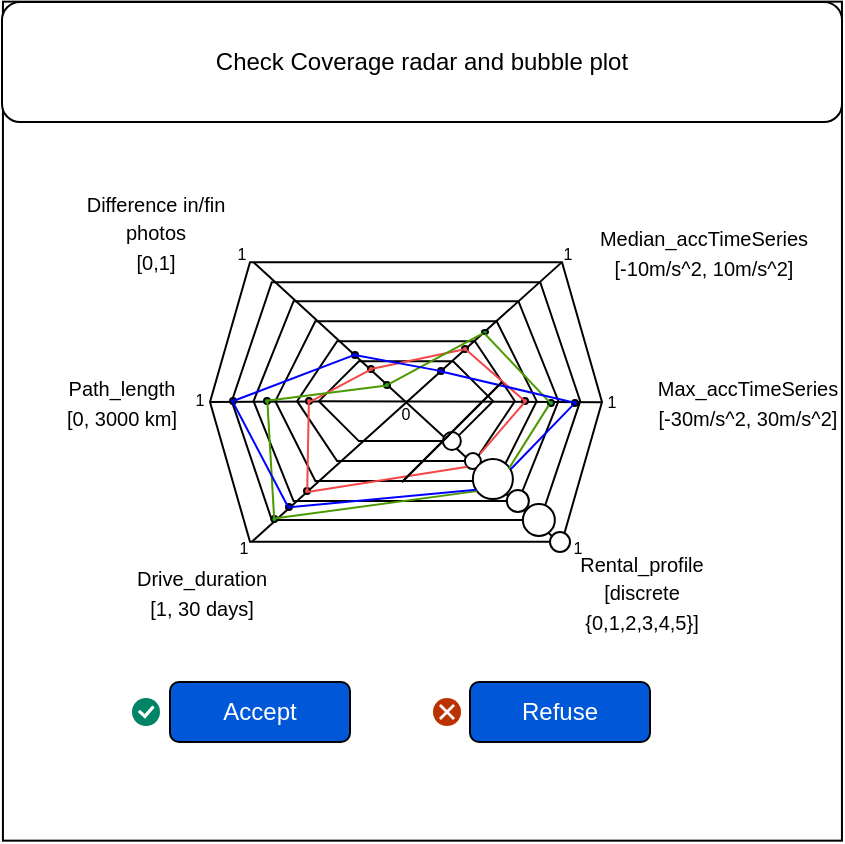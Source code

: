 <mxfile version="22.1.5" type="github">
  <diagram name="Pagina-1" id="_xdyVtsLKk-Tw6EEx5Ot">
    <mxGraphModel dx="1116" dy="539" grid="1" gridSize="10" guides="1" tooltips="1" connect="1" arrows="1" fold="1" page="1" pageScale="1" pageWidth="827" pageHeight="1169" math="0" shadow="0">
      <root>
        <mxCell id="0" />
        <mxCell id="1" parent="0" />
        <mxCell id="xhZgDfqvbPznFeVXqirZ-46" value="" style="whiteSpace=wrap;html=1;aspect=fixed;" vertex="1" parent="1">
          <mxGeometry x="240.47" y="49.83" width="419.5" height="419.5" as="geometry" />
        </mxCell>
        <mxCell id="lOh8rRdROg5qKvjLAgk0-22" value="&lt;font style=&quot;font-size: 10px;&quot;&gt;Max_accTimeSeries&lt;br&gt;[-30m/s^2, 30m/s^2]&lt;br&gt;&lt;/font&gt;" style="text;html=1;strokeColor=none;fillColor=none;align=center;verticalAlign=middle;whiteSpace=wrap;rounded=0;" parent="1" vertex="1">
          <mxGeometry x="580" y="235.07" width="66" height="30" as="geometry" />
        </mxCell>
        <mxCell id="lOh8rRdROg5qKvjLAgk0-26" value="&lt;font style=&quot;font-size: 10px;&quot;&gt;Path_length&lt;br&gt;[0, 3000 km]&lt;br&gt;&lt;/font&gt;" style="text;html=1;strokeColor=none;fillColor=none;align=center;verticalAlign=middle;whiteSpace=wrap;rounded=0;" parent="1" vertex="1">
          <mxGeometry x="270" y="235.07" width="60" height="30" as="geometry" />
        </mxCell>
        <mxCell id="lOh8rRdROg5qKvjLAgk0-29" value="&lt;font style=&quot;font-size: 10px;&quot;&gt;Difference in/fin photos&lt;br&gt;[0,1]&lt;br&gt;&lt;/font&gt;" style="text;html=1;strokeColor=none;fillColor=none;align=center;verticalAlign=middle;whiteSpace=wrap;rounded=0;" parent="1" vertex="1">
          <mxGeometry x="280" y="150.14" width="74" height="30" as="geometry" />
        </mxCell>
        <mxCell id="lOh8rRdROg5qKvjLAgk0-33" value="" style="group;fillColor=#ffffff;strokeColor=none;strokeWidth=0;" parent="1" vertex="1" connectable="0">
          <mxGeometry x="344" y="180.14" width="212.44" height="158.87" as="geometry" />
        </mxCell>
        <mxCell id="lOh8rRdROg5qKvjLAgk0-13" value="" style="shape=hexagon;perimeter=hexagonPerimeter2;whiteSpace=wrap;html=1;fixedSize=1;" parent="lOh8rRdROg5qKvjLAgk0-33" vertex="1">
          <mxGeometry width="196" height="139.72" as="geometry" />
        </mxCell>
        <mxCell id="lOh8rRdROg5qKvjLAgk0-14" value="" style="shape=hexagon;perimeter=hexagonPerimeter2;whiteSpace=wrap;html=1;fixedSize=1;" parent="lOh8rRdROg5qKvjLAgk0-33" vertex="1">
          <mxGeometry x="10.889" y="9.99" width="174.222" height="118.881" as="geometry" />
        </mxCell>
        <mxCell id="lOh8rRdROg5qKvjLAgk0-16" value="" style="shape=hexagon;perimeter=hexagonPerimeter2;whiteSpace=wrap;html=1;fixedSize=1;" parent="lOh8rRdROg5qKvjLAgk0-33" vertex="1">
          <mxGeometry x="21.778" y="19.481" width="152.444" height="99.9" as="geometry" />
        </mxCell>
        <mxCell id="lOh8rRdROg5qKvjLAgk0-15" value="" style="shape=hexagon;perimeter=hexagonPerimeter2;whiteSpace=wrap;html=1;fixedSize=1;" parent="lOh8rRdROg5qKvjLAgk0-33" vertex="1">
          <mxGeometry x="32.667" y="29.47" width="130.667" height="79.92" as="geometry" />
        </mxCell>
        <mxCell id="lOh8rRdROg5qKvjLAgk0-12" value="" style="shape=hexagon;perimeter=hexagonPerimeter2;whiteSpace=wrap;html=1;fixedSize=1;" parent="lOh8rRdROg5qKvjLAgk0-33" vertex="1">
          <mxGeometry x="43.556" y="39.46" width="108.889" height="59.94" as="geometry" />
        </mxCell>
        <mxCell id="lOh8rRdROg5qKvjLAgk0-21" value="" style="endArrow=none;html=1;rounded=0;exitX=0;exitY=0.5;exitDx=0;exitDy=0;" parent="lOh8rRdROg5qKvjLAgk0-33" source="lOh8rRdROg5qKvjLAgk0-13" target="lOh8rRdROg5qKvjLAgk0-20" edge="1">
          <mxGeometry width="50" height="50" relative="1" as="geometry">
            <mxPoint y="69.93" as="sourcePoint" />
            <mxPoint x="196" y="69.93" as="targetPoint" />
          </mxGeometry>
        </mxCell>
        <mxCell id="lOh8rRdROg5qKvjLAgk0-20" value="" style="shape=hexagon;perimeter=hexagonPerimeter2;whiteSpace=wrap;html=1;fixedSize=1;" parent="lOh8rRdROg5qKvjLAgk0-33" vertex="1">
          <mxGeometry x="54.444" y="49.45" width="87.111" height="39.96" as="geometry" />
        </mxCell>
        <mxCell id="lOh8rRdROg5qKvjLAgk0-18" value="" style="endArrow=none;html=1;rounded=0;" parent="lOh8rRdROg5qKvjLAgk0-33" edge="1">
          <mxGeometry width="50" height="50" relative="1" as="geometry">
            <mxPoint x="174.222" y="139.86" as="sourcePoint" />
            <mxPoint x="21.778" as="targetPoint" />
          </mxGeometry>
        </mxCell>
        <mxCell id="lOh8rRdROg5qKvjLAgk0-19" value="" style="endArrow=none;html=1;rounded=0;exitX=0;exitY=0.5;exitDx=0;exitDy=0;" parent="lOh8rRdROg5qKvjLAgk0-33" source="lOh8rRdROg5qKvjLAgk0-20" edge="1">
          <mxGeometry width="50" height="50" relative="1" as="geometry">
            <mxPoint x="141.556" y="119.88" as="sourcePoint" />
            <mxPoint x="196" y="69.93" as="targetPoint" />
          </mxGeometry>
        </mxCell>
        <mxCell id="lOh8rRdROg5qKvjLAgk0-17" value="" style="endArrow=none;html=1;rounded=0;exitX=0.102;exitY=0.999;exitDx=0;exitDy=0;exitPerimeter=0;entryX=0.895;entryY=0.003;entryDx=0;entryDy=0;entryPerimeter=0;" parent="lOh8rRdROg5qKvjLAgk0-33" target="lOh8rRdROg5qKvjLAgk0-13" edge="1">
          <mxGeometry width="50" height="50" relative="1" as="geometry">
            <mxPoint x="21.081" y="139.58" as="sourcePoint" />
            <mxPoint x="176.705" y="-0.14" as="targetPoint" />
          </mxGeometry>
        </mxCell>
        <mxCell id="lOh8rRdROg5qKvjLAgk0-38" value="&lt;font style=&quot;font-size: 8px;&quot;&gt;0&lt;/font&gt;" style="text;html=1;strokeColor=none;fillColor=none;align=center;verticalAlign=middle;whiteSpace=wrap;rounded=0;" parent="lOh8rRdROg5qKvjLAgk0-33" vertex="1">
          <mxGeometry x="68" y="59.41" width="60" height="30" as="geometry" />
        </mxCell>
        <mxCell id="lOh8rRdROg5qKvjLAgk0-39" value="&lt;font style=&quot;font-size: 8px;&quot;&gt;1&lt;/font&gt;" style="text;html=1;strokeColor=none;fillColor=none;align=center;verticalAlign=middle;whiteSpace=wrap;rounded=0;" parent="lOh8rRdROg5qKvjLAgk0-33" vertex="1">
          <mxGeometry x="154.44" y="126.87" width="60" height="30" as="geometry" />
        </mxCell>
        <mxCell id="lOh8rRdROg5qKvjLAgk0-40" value="&lt;font style=&quot;font-size: 8px;&quot;&gt;1&lt;/font&gt;" style="text;html=1;strokeColor=none;fillColor=none;align=center;verticalAlign=middle;whiteSpace=wrap;rounded=0;" parent="lOh8rRdROg5qKvjLAgk0-33" vertex="1">
          <mxGeometry x="-13.44" y="126.87" width="60" height="30" as="geometry" />
        </mxCell>
        <mxCell id="xhZgDfqvbPznFeVXqirZ-1" value="" style="ellipse;whiteSpace=wrap;html=1;aspect=fixed;" vertex="1" parent="lOh8rRdROg5qKvjLAgk0-33">
          <mxGeometry x="148.44" y="113.87" width="11" height="11" as="geometry" />
        </mxCell>
        <mxCell id="xhZgDfqvbPznFeVXqirZ-4" value="" style="ellipse;whiteSpace=wrap;html=1;aspect=fixed;" vertex="1" parent="lOh8rRdROg5qKvjLAgk0-33">
          <mxGeometry x="127.46" y="95.42" width="7.98" height="7.98" as="geometry" />
        </mxCell>
        <mxCell id="xhZgDfqvbPznFeVXqirZ-5" value="" style="ellipse;whiteSpace=wrap;html=1;aspect=fixed;" vertex="1" parent="lOh8rRdROg5qKvjLAgk0-33">
          <mxGeometry x="131.44" y="98.38" width="20" height="20" as="geometry" />
        </mxCell>
        <mxCell id="xhZgDfqvbPznFeVXqirZ-20" value="" style="ellipse;whiteSpace=wrap;html=1;aspect=fixed;fillColor=#09B33C;" vertex="1" parent="lOh8rRdROg5qKvjLAgk0-33">
          <mxGeometry x="30.67" y="126.87" width="3" height="3" as="geometry" />
        </mxCell>
        <mxCell id="xhZgDfqvbPznFeVXqirZ-30" value="" style="endArrow=none;html=1;rounded=0;entryX=0.101;entryY=0.802;entryDx=0;entryDy=0;entryPerimeter=0;exitX=0.774;exitY=0.037;exitDx=0;exitDy=0;exitPerimeter=0;strokeColor=#4D9900;" edge="1" parent="lOh8rRdROg5qKvjLAgk0-33" source="lOh8rRdROg5qKvjLAgk0-40" target="xhZgDfqvbPznFeVXqirZ-5">
          <mxGeometry width="50" height="50" relative="1" as="geometry">
            <mxPoint x="86" y="159.86" as="sourcePoint" />
            <mxPoint x="136" y="109.86" as="targetPoint" />
          </mxGeometry>
        </mxCell>
        <mxCell id="lOh8rRdROg5qKvjLAgk0-37" value="&lt;font style=&quot;font-size: 8px;&quot;&gt;1&lt;/font&gt;" style="text;html=1;strokeColor=none;fillColor=none;align=center;verticalAlign=middle;whiteSpace=wrap;rounded=0;" parent="1" vertex="1">
          <mxGeometry x="515" y="234.07" width="60" height="30" as="geometry" />
        </mxCell>
        <mxCell id="lOh8rRdROg5qKvjLAgk0-41" value="&lt;font style=&quot;font-size: 8px;&quot;&gt;1&lt;/font&gt;" style="text;html=1;strokeColor=none;fillColor=none;align=center;verticalAlign=middle;whiteSpace=wrap;rounded=0;" parent="1" vertex="1">
          <mxGeometry x="309" y="233.07" width="60" height="30" as="geometry" />
        </mxCell>
        <mxCell id="lOh8rRdROg5qKvjLAgk0-42" value="&lt;font style=&quot;font-size: 8px;&quot;&gt;1&lt;/font&gt;" style="text;html=1;strokeColor=none;fillColor=none;align=center;verticalAlign=middle;whiteSpace=wrap;rounded=0;" parent="1" vertex="1">
          <mxGeometry x="330" y="160" width="60" height="30" as="geometry" />
        </mxCell>
        <mxCell id="lOh8rRdROg5qKvjLAgk0-44" value="&lt;font style=&quot;font-size: 8px;&quot;&gt;1&lt;/font&gt;" style="text;html=1;strokeColor=none;fillColor=none;align=center;verticalAlign=middle;whiteSpace=wrap;rounded=0;" parent="1" vertex="1">
          <mxGeometry x="493.44" y="160" width="60" height="30" as="geometry" />
        </mxCell>
        <mxCell id="xhZgDfqvbPznFeVXqirZ-3" value="" style="ellipse;whiteSpace=wrap;html=1;aspect=fixed;" vertex="1" parent="1">
          <mxGeometry x="500.44" y="301.01" width="15.99" height="15.99" as="geometry" />
        </mxCell>
        <mxCell id="xhZgDfqvbPznFeVXqirZ-6" value="" style="ellipse;whiteSpace=wrap;html=1;aspect=fixed;" vertex="1" parent="1">
          <mxGeometry x="460.44" y="265.01" width="8.99" height="8.99" as="geometry" />
        </mxCell>
        <mxCell id="xhZgDfqvbPznFeVXqirZ-7" value="" style="ellipse;whiteSpace=wrap;html=1;aspect=fixed;fillColor=#f45d5d;" vertex="1" parent="1">
          <mxGeometry x="392" y="248" width="3" height="3" as="geometry" />
        </mxCell>
        <mxCell id="xhZgDfqvbPznFeVXqirZ-8" value="" style="ellipse;whiteSpace=wrap;html=1;aspect=fixed;fillColor=#f45d5d;" vertex="1" parent="1">
          <mxGeometry x="391" y="293" width="3" height="3" as="geometry" />
        </mxCell>
        <mxCell id="xhZgDfqvbPznFeVXqirZ-9" value="" style="ellipse;whiteSpace=wrap;html=1;aspect=fixed;fillColor=#f45d5d;" vertex="1" parent="1">
          <mxGeometry x="423" y="232" width="3" height="3" as="geometry" />
        </mxCell>
        <mxCell id="xhZgDfqvbPznFeVXqirZ-10" value="" style="ellipse;whiteSpace=wrap;html=1;aspect=fixed;fillColor=#f45d5d;" vertex="1" parent="1">
          <mxGeometry x="470" y="222" width="3" height="3" as="geometry" />
        </mxCell>
        <mxCell id="xhZgDfqvbPznFeVXqirZ-11" value="" style="ellipse;whiteSpace=wrap;html=1;aspect=fixed;fillColor=#f45d5d;" vertex="1" parent="1">
          <mxGeometry x="500" y="248" width="3" height="3" as="geometry" />
        </mxCell>
        <mxCell id="xhZgDfqvbPznFeVXqirZ-14" value="" style="endArrow=none;html=1;rounded=0;entryX=0.481;entryY=0.452;entryDx=0;entryDy=0;exitX=0.528;exitY=0.664;exitDx=0;exitDy=0;exitPerimeter=0;entryPerimeter=0;strokeColor=#F54747;" edge="1" parent="1" source="xhZgDfqvbPznFeVXqirZ-8" target="xhZgDfqvbPznFeVXqirZ-7">
          <mxGeometry width="50" height="50" relative="1" as="geometry">
            <mxPoint x="340" y="300" as="sourcePoint" />
            <mxPoint x="390" y="250" as="targetPoint" />
          </mxGeometry>
        </mxCell>
        <mxCell id="xhZgDfqvbPznFeVXqirZ-15" value="" style="endArrow=none;html=1;rounded=0;exitX=0.588;exitY=0.649;exitDx=0;exitDy=0;exitPerimeter=0;entryX=0;entryY=1;entryDx=0;entryDy=0;strokeColor=#F54747;" edge="1" parent="1" source="xhZgDfqvbPznFeVXqirZ-8" target="xhZgDfqvbPznFeVXqirZ-4">
          <mxGeometry width="50" height="50" relative="1" as="geometry">
            <mxPoint x="430" y="330" as="sourcePoint" />
            <mxPoint x="480" y="280" as="targetPoint" />
          </mxGeometry>
        </mxCell>
        <mxCell id="xhZgDfqvbPznFeVXqirZ-16" value="" style="endArrow=none;html=1;rounded=0;entryX=0.514;entryY=0.628;entryDx=0;entryDy=0;entryPerimeter=0;exitX=0.952;exitY=0.052;exitDx=0;exitDy=0;exitPerimeter=0;strokeColor=#F54747;" edge="1" parent="1" source="xhZgDfqvbPznFeVXqirZ-4" target="xhZgDfqvbPznFeVXqirZ-11">
          <mxGeometry width="50" height="50" relative="1" as="geometry">
            <mxPoint x="450" y="300" as="sourcePoint" />
            <mxPoint x="500" y="250" as="targetPoint" />
          </mxGeometry>
        </mxCell>
        <mxCell id="xhZgDfqvbPznFeVXqirZ-17" value="" style="endArrow=none;html=1;rounded=0;entryX=0.514;entryY=0.557;entryDx=0;entryDy=0;entryPerimeter=0;exitX=0.646;exitY=0.64;exitDx=0;exitDy=0;exitPerimeter=0;strokeColor=#F54747;" edge="1" parent="1" source="xhZgDfqvbPznFeVXqirZ-7" target="xhZgDfqvbPznFeVXqirZ-9">
          <mxGeometry width="50" height="50" relative="1" as="geometry">
            <mxPoint x="380" y="280" as="sourcePoint" />
            <mxPoint x="430" y="230" as="targetPoint" />
          </mxGeometry>
        </mxCell>
        <mxCell id="xhZgDfqvbPznFeVXqirZ-18" value="" style="endArrow=none;html=1;rounded=0;exitX=0.523;exitY=0.483;exitDx=0;exitDy=0;exitPerimeter=0;entryX=0.423;entryY=0.55;entryDx=0;entryDy=0;entryPerimeter=0;strokeColor=#F54747;" edge="1" parent="1" source="xhZgDfqvbPznFeVXqirZ-9" target="xhZgDfqvbPznFeVXqirZ-10">
          <mxGeometry width="50" height="50" relative="1" as="geometry">
            <mxPoint x="430" y="240" as="sourcePoint" />
            <mxPoint x="470" y="220" as="targetPoint" />
          </mxGeometry>
        </mxCell>
        <mxCell id="lOh8rRdROg5qKvjLAgk0-24" value="&lt;font style=&quot;font-size: 10px;&quot;&gt;Drive_duration&lt;br&gt;[1, 30 days]&lt;br&gt;&lt;/font&gt;" style="text;html=1;strokeColor=none;fillColor=none;align=center;verticalAlign=middle;whiteSpace=wrap;rounded=0;" parent="1" vertex="1">
          <mxGeometry x="309.5" y="330" width="60" height="30" as="geometry" />
        </mxCell>
        <mxCell id="lOh8rRdROg5qKvjLAgk0-23" value="&lt;font style=&quot;font-size: 10px;&quot;&gt;Median_accTimeSeries&lt;br&gt;[-10m/s^2, 10m/s^2]&lt;br&gt;&lt;/font&gt;" style="text;html=1;strokeColor=none;fillColor=none;align=center;verticalAlign=middle;whiteSpace=wrap;rounded=0;" parent="1" vertex="1">
          <mxGeometry x="556.44" y="160" width="70" height="30" as="geometry" />
        </mxCell>
        <mxCell id="lOh8rRdROg5qKvjLAgk0-30" value="&lt;font style=&quot;font-size: 10px;&quot;&gt;Rental_profile&lt;br&gt;[discrete {0,1,2,3,4,5}]&lt;br&gt;&lt;/font&gt;" style="text;html=1;strokeColor=none;fillColor=none;align=center;verticalAlign=middle;whiteSpace=wrap;rounded=0;" parent="1" vertex="1">
          <mxGeometry x="530" y="330" width="60" height="30" as="geometry" />
        </mxCell>
        <mxCell id="xhZgDfqvbPznFeVXqirZ-19" value="" style="endArrow=none;html=1;rounded=0;entryX=0.597;entryY=0.536;entryDx=0;entryDy=0;entryPerimeter=0;exitX=0.553;exitY=0.573;exitDx=0;exitDy=0;exitPerimeter=0;strokeColor=#F54747;" edge="1" parent="1" source="xhZgDfqvbPznFeVXqirZ-11" target="xhZgDfqvbPznFeVXqirZ-10">
          <mxGeometry width="50" height="50" relative="1" as="geometry">
            <mxPoint x="460" y="270" as="sourcePoint" />
            <mxPoint x="510" y="220" as="targetPoint" />
          </mxGeometry>
        </mxCell>
        <mxCell id="xhZgDfqvbPznFeVXqirZ-21" value="" style="ellipse;whiteSpace=wrap;html=1;aspect=fixed;fillColor=#09B33C;" vertex="1" parent="1">
          <mxGeometry x="371" y="248" width="3" height="3" as="geometry" />
        </mxCell>
        <mxCell id="xhZgDfqvbPznFeVXqirZ-23" value="" style="ellipse;whiteSpace=wrap;html=1;aspect=fixed;fillColor=#09B33C;" vertex="1" parent="1">
          <mxGeometry x="431" y="240" width="3" height="3" as="geometry" />
        </mxCell>
        <mxCell id="xhZgDfqvbPznFeVXqirZ-24" value="" style="ellipse;whiteSpace=wrap;html=1;aspect=fixed;fillColor=#09b33c;" vertex="1" parent="1">
          <mxGeometry x="480" y="214" width="3" height="2" as="geometry" />
        </mxCell>
        <mxCell id="xhZgDfqvbPznFeVXqirZ-25" value="" style="ellipse;whiteSpace=wrap;html=1;aspect=fixed;fillColor=#09b33c;" vertex="1" parent="1">
          <mxGeometry x="513" y="249" width="3" height="3" as="geometry" />
        </mxCell>
        <mxCell id="xhZgDfqvbPznFeVXqirZ-26" value="" style="endArrow=none;html=1;rounded=0;exitX=0.448;exitY=0.468;exitDx=0;exitDy=0;exitPerimeter=0;entryX=0.483;entryY=0.593;entryDx=0;entryDy=0;entryPerimeter=0;strokeColor=#4D9900;" edge="1" parent="1" source="xhZgDfqvbPznFeVXqirZ-21" target="xhZgDfqvbPznFeVXqirZ-23">
          <mxGeometry width="50" height="50" relative="1" as="geometry">
            <mxPoint x="370" y="250" as="sourcePoint" />
            <mxPoint x="420" y="200" as="targetPoint" />
          </mxGeometry>
        </mxCell>
        <mxCell id="xhZgDfqvbPznFeVXqirZ-27" value="" style="endArrow=none;html=1;rounded=0;exitX=0.361;exitY=0.047;exitDx=0;exitDy=0;exitPerimeter=0;entryX=0;entryY=1;entryDx=0;entryDy=0;strokeColor=#4D9900;" edge="1" parent="1" source="lOh8rRdROg5qKvjLAgk0-38" target="xhZgDfqvbPznFeVXqirZ-24">
          <mxGeometry width="50" height="50" relative="1" as="geometry">
            <mxPoint x="430" y="260" as="sourcePoint" />
            <mxPoint x="480" y="210" as="targetPoint" />
          </mxGeometry>
        </mxCell>
        <mxCell id="xhZgDfqvbPznFeVXqirZ-28" value="" style="endArrow=none;html=1;rounded=0;entryX=-0.015;entryY=0.546;entryDx=0;entryDy=0;entryPerimeter=0;exitX=0.5;exitY=1;exitDx=0;exitDy=0;strokeColor=#4D9900;" edge="1" parent="1" source="xhZgDfqvbPznFeVXqirZ-24" target="lOh8rRdROg5qKvjLAgk0-37">
          <mxGeometry width="50" height="50" relative="1" as="geometry">
            <mxPoint x="470" y="300" as="sourcePoint" />
            <mxPoint x="520" y="250" as="targetPoint" />
          </mxGeometry>
        </mxCell>
        <mxCell id="xhZgDfqvbPznFeVXqirZ-29" value="" style="endArrow=none;html=1;rounded=0;entryX=0.559;entryY=0.532;entryDx=0;entryDy=0;entryPerimeter=0;exitX=0.122;exitY=1.001;exitDx=0;exitDy=0;exitPerimeter=0;strokeColor=#4D9900;" edge="1" parent="1" source="lOh8rRdROg5qKvjLAgk0-14" target="xhZgDfqvbPznFeVXqirZ-21">
          <mxGeometry width="50" height="50" relative="1" as="geometry">
            <mxPoint x="340" y="310" as="sourcePoint" />
            <mxPoint x="390" y="260" as="targetPoint" />
          </mxGeometry>
        </mxCell>
        <mxCell id="xhZgDfqvbPznFeVXqirZ-31" value="" style="endArrow=none;html=1;rounded=0;entryX=0;entryY=1;entryDx=0;entryDy=0;exitX=0.894;exitY=0.247;exitDx=0;exitDy=0;exitPerimeter=0;strokeColor=#4D9900;" edge="1" parent="1" source="xhZgDfqvbPznFeVXqirZ-5" target="xhZgDfqvbPznFeVXqirZ-25">
          <mxGeometry width="50" height="50" relative="1" as="geometry">
            <mxPoint x="460" y="310" as="sourcePoint" />
            <mxPoint x="510" y="260" as="targetPoint" />
          </mxGeometry>
        </mxCell>
        <mxCell id="xhZgDfqvbPznFeVXqirZ-32" value="" style="ellipse;whiteSpace=wrap;html=1;aspect=fixed;fillColor=#0000FF;" vertex="1" parent="1">
          <mxGeometry x="354" y="248" width="3" height="3" as="geometry" />
        </mxCell>
        <mxCell id="xhZgDfqvbPznFeVXqirZ-33" value="" style="ellipse;whiteSpace=wrap;html=1;aspect=fixed;fillColor=#0000FF;" vertex="1" parent="1">
          <mxGeometry x="415" y="225" width="3" height="3" as="geometry" />
        </mxCell>
        <mxCell id="xhZgDfqvbPznFeVXqirZ-34" value="" style="ellipse;whiteSpace=wrap;html=1;aspect=fixed;fillColor=#0000FF;" vertex="1" parent="1">
          <mxGeometry x="458" y="233" width="3" height="3" as="geometry" />
        </mxCell>
        <mxCell id="xhZgDfqvbPznFeVXqirZ-35" value="" style="ellipse;whiteSpace=wrap;html=1;aspect=fixed;fillColor=#0000ff;" vertex="1" parent="1">
          <mxGeometry x="525" y="249" width="3" height="3" as="geometry" />
        </mxCell>
        <mxCell id="xhZgDfqvbPznFeVXqirZ-36" value="" style="ellipse;whiteSpace=wrap;html=1;aspect=fixed;fillColor=#0000FF;" vertex="1" parent="1">
          <mxGeometry x="382" y="301" width="3" height="3" as="geometry" />
        </mxCell>
        <mxCell id="xhZgDfqvbPznFeVXqirZ-37" value="" style="endArrow=none;html=1;rounded=0;entryX=0.432;entryY=0.487;entryDx=0;entryDy=0;entryPerimeter=0;exitX=0.642;exitY=0.463;exitDx=0;exitDy=0;exitPerimeter=0;strokeColor=#0000FF;" edge="1" parent="1" source="xhZgDfqvbPznFeVXqirZ-32" target="xhZgDfqvbPznFeVXqirZ-33">
          <mxGeometry width="50" height="50" relative="1" as="geometry">
            <mxPoint x="360" y="280" as="sourcePoint" />
            <mxPoint x="410" y="230" as="targetPoint" />
          </mxGeometry>
        </mxCell>
        <mxCell id="xhZgDfqvbPznFeVXqirZ-38" value="" style="endArrow=none;html=1;rounded=0;entryX=0.37;entryY=0.481;entryDx=0;entryDy=0;entryPerimeter=0;exitX=0.432;exitY=0.487;exitDx=0;exitDy=0;exitPerimeter=0;strokeColor=#0000FF;" edge="1" parent="1" source="xhZgDfqvbPznFeVXqirZ-33" target="xhZgDfqvbPznFeVXqirZ-34">
          <mxGeometry width="50" height="50" relative="1" as="geometry">
            <mxPoint x="414" y="289.53" as="sourcePoint" />
            <mxPoint x="464" y="239.53" as="targetPoint" />
          </mxGeometry>
        </mxCell>
        <mxCell id="xhZgDfqvbPznFeVXqirZ-39" value="" style="endArrow=none;html=1;rounded=0;entryX=0.434;entryY=0.469;entryDx=0;entryDy=0;exitX=0.563;exitY=0.577;exitDx=0;exitDy=0;exitPerimeter=0;entryPerimeter=0;strokeColor=#0000FF;" edge="1" parent="1" source="xhZgDfqvbPznFeVXqirZ-34" target="xhZgDfqvbPznFeVXqirZ-35">
          <mxGeometry width="50" height="50" relative="1" as="geometry">
            <mxPoint x="480" y="300" as="sourcePoint" />
            <mxPoint x="530" y="250" as="targetPoint" />
          </mxGeometry>
        </mxCell>
        <mxCell id="xhZgDfqvbPznFeVXqirZ-40" value="" style="endArrow=none;html=1;rounded=0;entryX=0.497;entryY=0.705;entryDx=0;entryDy=0;entryPerimeter=0;exitX=0.354;exitY=0.502;exitDx=0;exitDy=0;exitPerimeter=0;strokeColor=#0000FF;" edge="1" parent="1" source="xhZgDfqvbPznFeVXqirZ-36" target="xhZgDfqvbPznFeVXqirZ-32">
          <mxGeometry width="50" height="50" relative="1" as="geometry">
            <mxPoint x="350" y="280" as="sourcePoint" />
            <mxPoint x="400" y="230" as="targetPoint" />
          </mxGeometry>
        </mxCell>
        <mxCell id="xhZgDfqvbPznFeVXqirZ-41" value="" style="endArrow=none;html=1;rounded=0;entryX=0.083;entryY=0.769;entryDx=0;entryDy=0;entryPerimeter=0;exitX=1;exitY=0.5;exitDx=0;exitDy=0;strokeColor=#0000FF;" edge="1" parent="1" source="xhZgDfqvbPznFeVXqirZ-36" target="xhZgDfqvbPznFeVXqirZ-5">
          <mxGeometry width="50" height="50" relative="1" as="geometry">
            <mxPoint x="420" y="330" as="sourcePoint" />
            <mxPoint x="470" y="280" as="targetPoint" />
          </mxGeometry>
        </mxCell>
        <mxCell id="xhZgDfqvbPznFeVXqirZ-42" value="" style="endArrow=none;html=1;rounded=0;" edge="1" parent="1">
          <mxGeometry width="50" height="50" relative="1" as="geometry">
            <mxPoint x="440" y="290" as="sourcePoint" />
            <mxPoint x="490" y="240" as="targetPoint" />
          </mxGeometry>
        </mxCell>
        <mxCell id="xhZgDfqvbPznFeVXqirZ-43" value="" style="endArrow=none;html=1;rounded=0;" edge="1" parent="1">
          <mxGeometry width="50" height="50" relative="1" as="geometry">
            <mxPoint x="440" y="290" as="sourcePoint" />
            <mxPoint x="490" y="240" as="targetPoint" />
          </mxGeometry>
        </mxCell>
        <mxCell id="xhZgDfqvbPznFeVXqirZ-44" value="" style="endArrow=none;html=1;rounded=0;entryX=0;entryY=1;entryDx=0;entryDy=0;exitX=0.952;exitY=0.25;exitDx=0;exitDy=0;exitPerimeter=0;strokeColor=#0000FF;" edge="1" parent="1" source="xhZgDfqvbPznFeVXqirZ-5" target="xhZgDfqvbPznFeVXqirZ-35">
          <mxGeometry width="50" height="50" relative="1" as="geometry">
            <mxPoint x="480" y="300" as="sourcePoint" />
            <mxPoint x="530" y="250" as="targetPoint" />
          </mxGeometry>
        </mxCell>
        <mxCell id="xhZgDfqvbPznFeVXqirZ-45" value="" style="ellipse;whiteSpace=wrap;html=1;aspect=fixed;" vertex="1" parent="1">
          <mxGeometry x="514" y="315" width="10" height="10" as="geometry" />
        </mxCell>
        <mxCell id="xhZgDfqvbPznFeVXqirZ-47" value="Check Coverage radar and bubble plot" style="rounded=1;whiteSpace=wrap;html=1;" vertex="1" parent="1">
          <mxGeometry x="240" y="50" width="420" height="60" as="geometry" />
        </mxCell>
        <mxCell id="xhZgDfqvbPznFeVXqirZ-48" value="Accept" style="rounded=1;whiteSpace=wrap;html=1;fillColor=#0057D8;fontColor=#FFFFFF;" vertex="1" parent="1">
          <mxGeometry x="324" y="390" width="90" height="30" as="geometry" />
        </mxCell>
        <mxCell id="xhZgDfqvbPznFeVXqirZ-50" value="Refuse" style="rounded=1;whiteSpace=wrap;html=1;fillColor=#0057D8;fontColor=#FFFFFF;" vertex="1" parent="1">
          <mxGeometry x="474" y="390" width="90" height="30" as="geometry" />
        </mxCell>
        <mxCell id="xhZgDfqvbPznFeVXqirZ-51" value="" style="html=1;shadow=0;dashed=0;shape=mxgraph.atlassian.close;fillColor=#BA3200;strokeColor=none;html=1;sketch=0;" vertex="1" parent="1">
          <mxGeometry x="455.5" y="398" width="14" height="14" as="geometry" />
        </mxCell>
        <mxCell id="xhZgDfqvbPznFeVXqirZ-52" value="" style="html=1;shadow=0;dashed=0;shape=mxgraph.atlassian.checkbox;fillColor=#008465;strokeColor=none;html=1;sketch=0;" vertex="1" parent="1">
          <mxGeometry x="305" y="398" width="14" height="14" as="geometry" />
        </mxCell>
      </root>
    </mxGraphModel>
  </diagram>
</mxfile>
